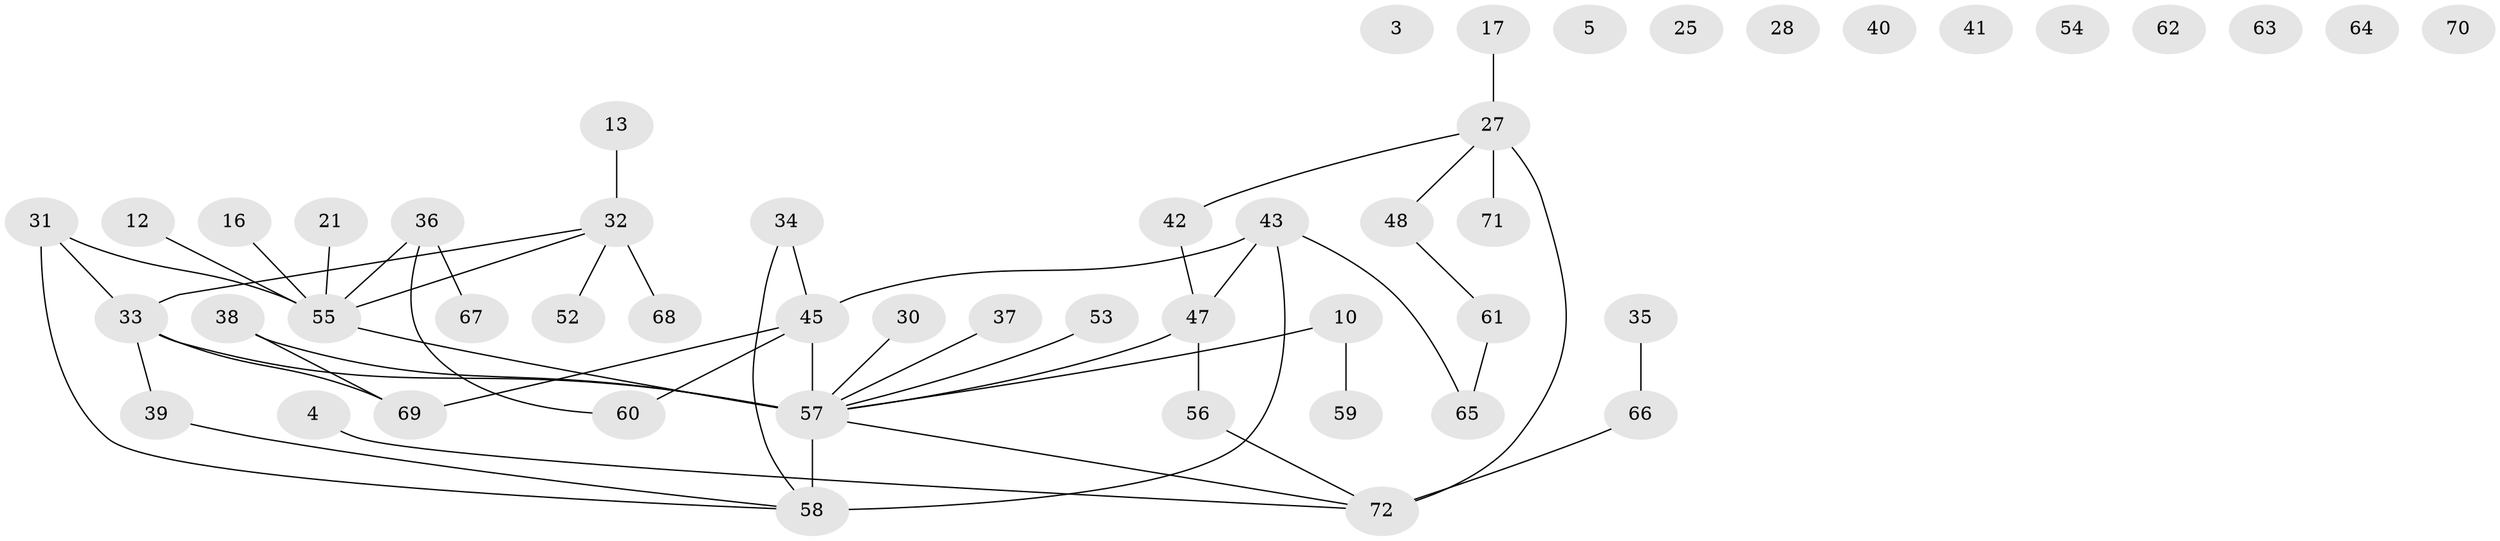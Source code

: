 // original degree distribution, {4: 0.125, 2: 0.25, 0: 0.1527777777777778, 1: 0.20833333333333334, 6: 0.027777777777777776, 3: 0.1527777777777778, 7: 0.027777777777777776, 5: 0.05555555555555555}
// Generated by graph-tools (version 1.1) at 2025/42/03/04/25 21:42:56]
// undirected, 50 vertices, 51 edges
graph export_dot {
graph [start="1"]
  node [color=gray90,style=filled];
  3;
  4;
  5;
  10;
  12;
  13;
  16;
  17;
  21;
  25;
  27;
  28;
  30;
  31;
  32 [super="+7"];
  33 [super="+11+24"];
  34;
  35;
  36 [super="+14"];
  37;
  38;
  39;
  40;
  41;
  42;
  43;
  45 [super="+18"];
  47 [super="+46"];
  48;
  52;
  53;
  54;
  55 [super="+8+49+26"];
  56;
  57 [super="+6+22+20+29"];
  58 [super="+51+19"];
  59;
  60;
  61;
  62;
  63;
  64;
  65;
  66;
  67;
  68 [super="+50"];
  69;
  70;
  71;
  72 [super="+23+44"];
  4 -- 72;
  10 -- 59;
  10 -- 57;
  12 -- 55;
  13 -- 32;
  16 -- 55;
  17 -- 27;
  21 -- 55;
  27 -- 42;
  27 -- 48;
  27 -- 71;
  27 -- 72 [weight=2];
  30 -- 57;
  31 -- 33;
  31 -- 55;
  31 -- 58;
  32 -- 68 [weight=3];
  32 -- 52;
  32 -- 55;
  32 -- 33;
  33 -- 69;
  33 -- 57;
  33 -- 39;
  34 -- 45;
  34 -- 58;
  35 -- 66;
  36 -- 67;
  36 -- 60;
  36 -- 55 [weight=4];
  37 -- 57;
  38 -- 69;
  38 -- 57;
  39 -- 58;
  42 -- 47;
  43 -- 47 [weight=2];
  43 -- 65;
  43 -- 58;
  43 -- 45;
  45 -- 60;
  45 -- 69;
  45 -- 57;
  47 -- 56;
  47 -- 57;
  48 -- 61;
  53 -- 57;
  55 -- 57 [weight=2];
  56 -- 72;
  57 -- 58 [weight=3];
  57 -- 72;
  61 -- 65;
  66 -- 72;
}
